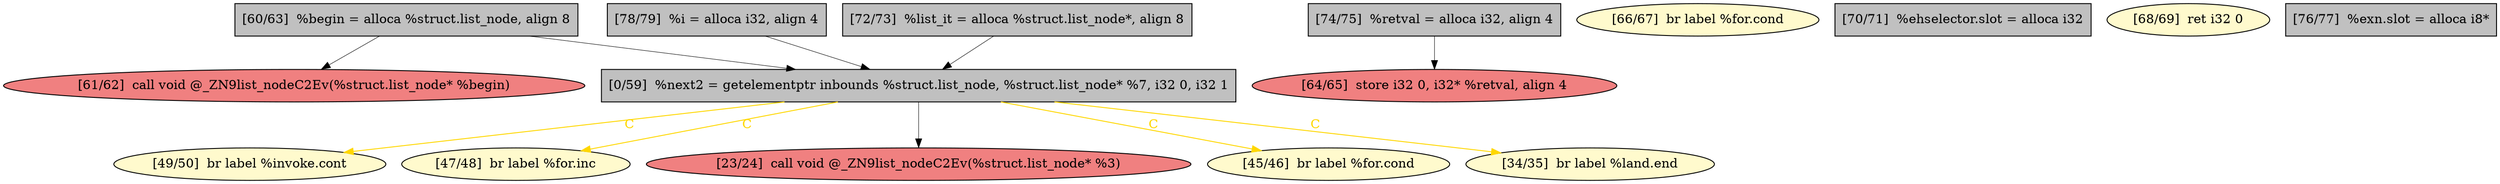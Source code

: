 
digraph G {


node109 [fillcolor=lemonchiffon,label="[49/50]  br label %invoke.cont",shape=ellipse,style=filled ]
node107 [fillcolor=lightcoral,label="[64/65]  store i32 0, i32* %retval, align 4",shape=ellipse,style=filled ]
node106 [fillcolor=lemonchiffon,label="[47/48]  br label %for.inc",shape=ellipse,style=filled ]
node105 [fillcolor=lightcoral,label="[23/24]  call void @_ZN9list_nodeC2Ev(%struct.list_node* %3)",shape=ellipse,style=filled ]
node104 [fillcolor=lemonchiffon,label="[45/46]  br label %for.cond",shape=ellipse,style=filled ]
node103 [fillcolor=lemonchiffon,label="[34/35]  br label %land.end",shape=ellipse,style=filled ]
node108 [fillcolor=lightcoral,label="[61/62]  call void @_ZN9list_nodeC2Ev(%struct.list_node* %begin)",shape=ellipse,style=filled ]
node102 [fillcolor=lemonchiffon,label="[66/67]  br label %for.cond",shape=ellipse,style=filled ]
node110 [fillcolor=grey,label="[60/63]  %begin = alloca %struct.list_node, align 8",shape=rectangle,style=filled ]
node101 [fillcolor=grey,label="[0/59]  %next2 = getelementptr inbounds %struct.list_node, %struct.list_node* %7, i32 0, i32 1",shape=rectangle,style=filled ]
node96 [fillcolor=grey,label="[70/71]  %ehselector.slot = alloca i32",shape=rectangle,style=filled ]
node97 [fillcolor=grey,label="[78/79]  %i = alloca i32, align 4",shape=rectangle,style=filled ]
node95 [fillcolor=lemonchiffon,label="[68/69]  ret i32 0",shape=ellipse,style=filled ]
node98 [fillcolor=grey,label="[72/73]  %list_it = alloca %struct.list_node*, align 8",shape=rectangle,style=filled ]
node99 [fillcolor=grey,label="[74/75]  %retval = alloca i32, align 4",shape=rectangle,style=filled ]
node100 [fillcolor=grey,label="[76/77]  %exn.slot = alloca i8*",shape=rectangle,style=filled ]

node97->node101 [style=solid,color=black,label="",penwidth=0.5,fontcolor=black ]
node101->node109 [style=solid,color=gold,label="C",penwidth=1.0,fontcolor=gold ]
node101->node106 [style=solid,color=gold,label="C",penwidth=1.0,fontcolor=gold ]
node101->node105 [style=solid,color=black,label="",penwidth=0.5,fontcolor=black ]
node99->node107 [style=solid,color=black,label="",penwidth=0.5,fontcolor=black ]
node98->node101 [style=solid,color=black,label="",penwidth=0.5,fontcolor=black ]
node110->node101 [style=solid,color=black,label="",penwidth=0.5,fontcolor=black ]
node110->node108 [style=solid,color=black,label="",penwidth=0.5,fontcolor=black ]
node101->node104 [style=solid,color=gold,label="C",penwidth=1.0,fontcolor=gold ]
node101->node103 [style=solid,color=gold,label="C",penwidth=1.0,fontcolor=gold ]


}

